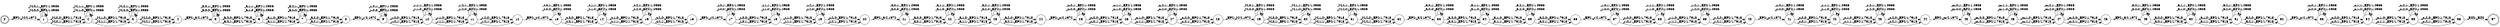 digraph FST {
rankdir = LR;
size = "22,17";
label = "";
center = 1;
orientation = Portrait;
ranksep = "0.4";
nodesep = "0.25";
0 [label = "0", shape = circle, style = bold, fontsize = 14]
	0 -> 1 [label = "_EPS:_M/2.1972", fontsize = 14];
1 [label = "1", shape = circle, style = solid, fontsize = 14]
	1 -> 1 [label = "_M-0-0:_EPS/1.0986", fontsize = 14];
	1 -> 1 [label = "_M-0-1:_EPS/1.0986", fontsize = 14];
	1 -> 2 [label = "_M-0-0:_EPS/1.7918", fontsize = 14];
	1 -> 2 [label = "_M-0-1:_EPS/1.7918", fontsize = 14];
2 [label = "2", shape = circle, style = solid, fontsize = 14]
	2 -> 2 [label = "_M-1-0:_EPS/1.0986", fontsize = 14];
	2 -> 2 [label = "_M-1-1:_EPS/1.0986", fontsize = 14];
	2 -> 3 [label = "_M-1-0:_EPS/1.7918", fontsize = 14];
	2 -> 3 [label = "_M-1-1:_EPS/1.7918", fontsize = 14];
3 [label = "3", shape = circle, style = solid, fontsize = 14]
	3 -> 3 [label = "_M-2-0:_EPS/1.0986", fontsize = 14];
	3 -> 3 [label = "_M-2-1:_EPS/1.0986", fontsize = 14];
	3 -> 4 [label = "_M-2-0:_EPS/1.7918", fontsize = 14];
	3 -> 4 [label = "_M-2-1:_EPS/1.7918", fontsize = 14];
4 [label = "4", shape = circle, style = solid, fontsize = 14]
	4 -> 5 [label = "_EPS:_a/2.1972", fontsize = 14];
5 [label = "5", shape = circle, style = solid, fontsize = 14]
	5 -> 5 [label = "_a-0-0:_EPS/1.0986", fontsize = 14];
	5 -> 5 [label = "_a-0-1:_EPS/1.0986", fontsize = 14];
	5 -> 6 [label = "_a-0-0:_EPS/1.7918", fontsize = 14];
	5 -> 6 [label = "_a-0-1:_EPS/1.7918", fontsize = 14];
6 [label = "6", shape = circle, style = solid, fontsize = 14]
	6 -> 6 [label = "_a-1-0:_EPS/1.0986", fontsize = 14];
	6 -> 6 [label = "_a-1-1:_EPS/1.0986", fontsize = 14];
	6 -> 7 [label = "_a-1-0:_EPS/1.7918", fontsize = 14];
	6 -> 7 [label = "_a-1-1:_EPS/1.7918", fontsize = 14];
7 [label = "7", shape = circle, style = solid, fontsize = 14]
	7 -> 7 [label = "_a-2-0:_EPS/1.0986", fontsize = 14];
	7 -> 7 [label = "_a-2-1:_EPS/1.0986", fontsize = 14];
	7 -> 8 [label = "_a-2-0:_EPS/1.7918", fontsize = 14];
	7 -> 8 [label = "_a-2-1:_EPS/1.7918", fontsize = 14];
8 [label = "8", shape = circle, style = solid, fontsize = 14]
	8 -> 9 [label = "_EPS:_r/2.1972", fontsize = 14];
9 [label = "9", shape = circle, style = solid, fontsize = 14]
	9 -> 9 [label = "_r-0-0:_EPS/1.0986", fontsize = 14];
	9 -> 9 [label = "_r-0-1:_EPS/1.0986", fontsize = 14];
	9 -> 10 [label = "_r-0-0:_EPS/1.7918", fontsize = 14];
	9 -> 10 [label = "_r-0-1:_EPS/1.7918", fontsize = 14];
10 [label = "10", shape = circle, style = solid, fontsize = 14]
	10 -> 10 [label = "_r-1-0:_EPS/1.0986", fontsize = 14];
	10 -> 10 [label = "_r-1-1:_EPS/1.0986", fontsize = 14];
	10 -> 11 [label = "_r-1-0:_EPS/1.7918", fontsize = 14];
	10 -> 11 [label = "_r-1-1:_EPS/1.7918", fontsize = 14];
11 [label = "11", shape = circle, style = solid, fontsize = 14]
	11 -> 11 [label = "_r-2-0:_EPS/1.0986", fontsize = 14];
	11 -> 11 [label = "_r-2-1:_EPS/1.0986", fontsize = 14];
	11 -> 12 [label = "_r-2-0:_EPS/1.7918", fontsize = 14];
	11 -> 12 [label = "_r-2-1:_EPS/1.7918", fontsize = 14];
12 [label = "12", shape = circle, style = solid, fontsize = 14]
	12 -> 13 [label = "_EPS:_t/2.1972", fontsize = 14];
13 [label = "13", shape = circle, style = solid, fontsize = 14]
	13 -> 13 [label = "_t-0-0:_EPS/1.0986", fontsize = 14];
	13 -> 13 [label = "_t-0-1:_EPS/1.0986", fontsize = 14];
	13 -> 14 [label = "_t-0-0:_EPS/1.7918", fontsize = 14];
	13 -> 14 [label = "_t-0-1:_EPS/1.7918", fontsize = 14];
14 [label = "14", shape = circle, style = solid, fontsize = 14]
	14 -> 14 [label = "_t-1-0:_EPS/1.0986", fontsize = 14];
	14 -> 14 [label = "_t-1-1:_EPS/1.0986", fontsize = 14];
	14 -> 15 [label = "_t-1-0:_EPS/1.7918", fontsize = 14];
	14 -> 15 [label = "_t-1-1:_EPS/1.7918", fontsize = 14];
15 [label = "15", shape = circle, style = solid, fontsize = 14]
	15 -> 15 [label = "_t-2-0:_EPS/1.0986", fontsize = 14];
	15 -> 15 [label = "_t-2-1:_EPS/1.0986", fontsize = 14];
	15 -> 16 [label = "_t-2-0:_EPS/1.7918", fontsize = 14];
	15 -> 16 [label = "_t-2-1:_EPS/1.7918", fontsize = 14];
16 [label = "16", shape = circle, style = solid, fontsize = 14]
	16 -> 17 [label = "_EPS:_i/2.1972", fontsize = 14];
17 [label = "17", shape = circle, style = solid, fontsize = 14]
	17 -> 17 [label = "_i-0-0:_EPS/1.0986", fontsize = 14];
	17 -> 17 [label = "_i-0-1:_EPS/1.0986", fontsize = 14];
	17 -> 18 [label = "_i-0-0:_EPS/1.7918", fontsize = 14];
	17 -> 18 [label = "_i-0-1:_EPS/1.7918", fontsize = 14];
18 [label = "18", shape = circle, style = solid, fontsize = 14]
	18 -> 18 [label = "_i-1-0:_EPS/1.0986", fontsize = 14];
	18 -> 18 [label = "_i-1-1:_EPS/1.0986", fontsize = 14];
	18 -> 19 [label = "_i-1-0:_EPS/1.7918", fontsize = 14];
	18 -> 19 [label = "_i-1-1:_EPS/1.7918", fontsize = 14];
19 [label = "19", shape = circle, style = solid, fontsize = 14]
	19 -> 19 [label = "_i-2-0:_EPS/1.0986", fontsize = 14];
	19 -> 19 [label = "_i-2-1:_EPS/1.0986", fontsize = 14];
	19 -> 20 [label = "_i-2-0:_EPS/1.7918", fontsize = 14];
	19 -> 20 [label = "_i-2-1:_EPS/1.7918", fontsize = 14];
20 [label = "20", shape = circle, style = solid, fontsize = 14]
	20 -> 21 [label = "_EPS:_a/2.1972", fontsize = 14];
21 [label = "21", shape = circle, style = solid, fontsize = 14]
	21 -> 21 [label = "_a-0-0:_EPS/1.0986", fontsize = 14];
	21 -> 21 [label = "_a-0-1:_EPS/1.0986", fontsize = 14];
	21 -> 22 [label = "_a-0-0:_EPS/1.7918", fontsize = 14];
	21 -> 22 [label = "_a-0-1:_EPS/1.7918", fontsize = 14];
22 [label = "22", shape = circle, style = solid, fontsize = 14]
	22 -> 22 [label = "_a-1-0:_EPS/1.0986", fontsize = 14];
	22 -> 22 [label = "_a-1-1:_EPS/1.0986", fontsize = 14];
	22 -> 23 [label = "_a-1-0:_EPS/1.7918", fontsize = 14];
	22 -> 23 [label = "_a-1-1:_EPS/1.7918", fontsize = 14];
23 [label = "23", shape = circle, style = solid, fontsize = 14]
	23 -> 23 [label = "_a-2-0:_EPS/1.0986", fontsize = 14];
	23 -> 23 [label = "_a-2-1:_EPS/1.0986", fontsize = 14];
	23 -> 24 [label = "_a-2-0:_EPS/1.7918", fontsize = 14];
	23 -> 24 [label = "_a-2-1:_EPS/1.7918", fontsize = 14];
24 [label = "24", shape = circle, style = solid, fontsize = 14]
	24 -> 25 [label = "_EPS:_n/2.1972", fontsize = 14];
25 [label = "25", shape = circle, style = solid, fontsize = 14]
	25 -> 25 [label = "_n-0-0:_EPS/1.0986", fontsize = 14];
	25 -> 25 [label = "_n-0-1:_EPS/1.0986", fontsize = 14];
	25 -> 26 [label = "_n-0-0:_EPS/1.7918", fontsize = 14];
	25 -> 26 [label = "_n-0-1:_EPS/1.7918", fontsize = 14];
26 [label = "26", shape = circle, style = solid, fontsize = 14]
	26 -> 26 [label = "_n-1-0:_EPS/1.0986", fontsize = 14];
	26 -> 26 [label = "_n-1-1:_EPS/1.0986", fontsize = 14];
	26 -> 27 [label = "_n-1-0:_EPS/1.7918", fontsize = 14];
	26 -> 27 [label = "_n-1-1:_EPS/1.7918", fontsize = 14];
27 [label = "27", shape = circle, style = solid, fontsize = 14]
	27 -> 27 [label = "_n-2-0:_EPS/1.0986", fontsize = 14];
	27 -> 27 [label = "_n-2-1:_EPS/1.0986", fontsize = 14];
	27 -> 28 [label = "_n-2-0:_EPS/1.7918", fontsize = 14];
	27 -> 28 [label = "_n-2-1:_EPS/1.7918", fontsize = 14];
28 [label = "28", shape = circle, style = solid, fontsize = 14]
	28 -> 29 [label = "_EPS:_M/2.1972", fontsize = 14];
29 [label = "29", shape = circle, style = solid, fontsize = 14]
	29 -> 29 [label = "_M-0-0:_EPS/1.0986", fontsize = 14];
	29 -> 29 [label = "_M-0-1:_EPS/1.0986", fontsize = 14];
	29 -> 30 [label = "_M-0-0:_EPS/1.7918", fontsize = 14];
	29 -> 30 [label = "_M-0-1:_EPS/1.7918", fontsize = 14];
30 [label = "30", shape = circle, style = solid, fontsize = 14]
	30 -> 30 [label = "_M-1-0:_EPS/1.0986", fontsize = 14];
	30 -> 30 [label = "_M-1-1:_EPS/1.0986", fontsize = 14];
	30 -> 31 [label = "_M-1-0:_EPS/1.7918", fontsize = 14];
	30 -> 31 [label = "_M-1-1:_EPS/1.7918", fontsize = 14];
31 [label = "31", shape = circle, style = solid, fontsize = 14]
	31 -> 31 [label = "_M-2-0:_EPS/1.0986", fontsize = 14];
	31 -> 31 [label = "_M-2-1:_EPS/1.0986", fontsize = 14];
	31 -> 32 [label = "_M-2-0:_EPS/1.7918", fontsize = 14];
	31 -> 32 [label = "_M-2-1:_EPS/1.7918", fontsize = 14];
32 [label = "32", shape = circle, style = solid, fontsize = 14]
	32 -> 33 [label = "_EPS:_a/2.1972", fontsize = 14];
33 [label = "33", shape = circle, style = solid, fontsize = 14]
	33 -> 33 [label = "_a-0-0:_EPS/1.0986", fontsize = 14];
	33 -> 33 [label = "_a-0-1:_EPS/1.0986", fontsize = 14];
	33 -> 34 [label = "_a-0-0:_EPS/1.7918", fontsize = 14];
	33 -> 34 [label = "_a-0-1:_EPS/1.7918", fontsize = 14];
34 [label = "34", shape = circle, style = solid, fontsize = 14]
	34 -> 34 [label = "_a-1-0:_EPS/1.0986", fontsize = 14];
	34 -> 34 [label = "_a-1-1:_EPS/1.0986", fontsize = 14];
	34 -> 35 [label = "_a-1-0:_EPS/1.7918", fontsize = 14];
	34 -> 35 [label = "_a-1-1:_EPS/1.7918", fontsize = 14];
35 [label = "35", shape = circle, style = solid, fontsize = 14]
	35 -> 35 [label = "_a-2-0:_EPS/1.0986", fontsize = 14];
	35 -> 35 [label = "_a-2-1:_EPS/1.0986", fontsize = 14];
	35 -> 36 [label = "_a-2-0:_EPS/1.7918", fontsize = 14];
	35 -> 36 [label = "_a-2-1:_EPS/1.7918", fontsize = 14];
36 [label = "36", shape = circle, style = solid, fontsize = 14]
	36 -> 37 [label = "_EPS:_r/2.1972", fontsize = 14];
37 [label = "37", shape = circle, style = solid, fontsize = 14]
	37 -> 37 [label = "_r-0-0:_EPS/1.0986", fontsize = 14];
	37 -> 37 [label = "_r-0-1:_EPS/1.0986", fontsize = 14];
	37 -> 38 [label = "_r-0-0:_EPS/1.7918", fontsize = 14];
	37 -> 38 [label = "_r-0-1:_EPS/1.7918", fontsize = 14];
38 [label = "38", shape = circle, style = solid, fontsize = 14]
	38 -> 38 [label = "_r-1-0:_EPS/1.0986", fontsize = 14];
	38 -> 38 [label = "_r-1-1:_EPS/1.0986", fontsize = 14];
	38 -> 39 [label = "_r-1-0:_EPS/1.7918", fontsize = 14];
	38 -> 39 [label = "_r-1-1:_EPS/1.7918", fontsize = 14];
39 [label = "39", shape = circle, style = solid, fontsize = 14]
	39 -> 39 [label = "_r-2-0:_EPS/1.0986", fontsize = 14];
	39 -> 39 [label = "_r-2-1:_EPS/1.0986", fontsize = 14];
	39 -> 40 [label = "_r-2-0:_EPS/1.7918", fontsize = 14];
	39 -> 40 [label = "_r-2-1:_EPS/1.7918", fontsize = 14];
40 [label = "40", shape = circle, style = solid, fontsize = 14]
	40 -> 41 [label = "_EPS:_s/2.1972", fontsize = 14];
41 [label = "41", shape = circle, style = solid, fontsize = 14]
	41 -> 41 [label = "_s-0-0:_EPS/1.0986", fontsize = 14];
	41 -> 41 [label = "_s-0-1:_EPS/1.0986", fontsize = 14];
	41 -> 42 [label = "_s-0-0:_EPS/1.7918", fontsize = 14];
	41 -> 42 [label = "_s-0-1:_EPS/1.7918", fontsize = 14];
42 [label = "42", shape = circle, style = solid, fontsize = 14]
	42 -> 42 [label = "_s-1-0:_EPS/1.0986", fontsize = 14];
	42 -> 42 [label = "_s-1-1:_EPS/1.0986", fontsize = 14];
	42 -> 43 [label = "_s-1-0:_EPS/1.7918", fontsize = 14];
	42 -> 43 [label = "_s-1-1:_EPS/1.7918", fontsize = 14];
43 [label = "43", shape = circle, style = solid, fontsize = 14]
	43 -> 43 [label = "_s-2-0:_EPS/1.0986", fontsize = 14];
	43 -> 43 [label = "_s-2-1:_EPS/1.0986", fontsize = 14];
	43 -> 44 [label = "_s-2-0:_EPS/1.7918", fontsize = 14];
	43 -> 44 [label = "_s-2-1:_EPS/1.7918", fontsize = 14];
44 [label = "44", shape = circle, style = solid, fontsize = 14]
	44 -> 45 [label = "_EPS:_m/2.1972", fontsize = 14];
45 [label = "45", shape = circle, style = solid, fontsize = 14]
	45 -> 45 [label = "_m-0-0:_EPS/1.0986", fontsize = 14];
	45 -> 45 [label = "_m-0-1:_EPS/1.0986", fontsize = 14];
	45 -> 46 [label = "_m-0-0:_EPS/1.7918", fontsize = 14];
	45 -> 46 [label = "_m-0-1:_EPS/1.7918", fontsize = 14];
46 [label = "46", shape = circle, style = solid, fontsize = 14]
	46 -> 46 [label = "_m-1-0:_EPS/1.0986", fontsize = 14];
	46 -> 46 [label = "_m-1-1:_EPS/1.0986", fontsize = 14];
	46 -> 47 [label = "_m-1-0:_EPS/1.7918", fontsize = 14];
	46 -> 47 [label = "_m-1-1:_EPS/1.7918", fontsize = 14];
47 [label = "47", shape = circle, style = solid, fontsize = 14]
	47 -> 47 [label = "_m-2-0:_EPS/1.0986", fontsize = 14];
	47 -> 47 [label = "_m-2-1:_EPS/1.0986", fontsize = 14];
	47 -> 48 [label = "_m-2-0:_EPS/1.7918", fontsize = 14];
	47 -> 48 [label = "_m-2-1:_EPS/1.7918", fontsize = 14];
48 [label = "48", shape = circle, style = solid, fontsize = 14]
	48 -> 49 [label = "_EPS:_a/2.1972", fontsize = 14];
49 [label = "49", shape = circle, style = solid, fontsize = 14]
	49 -> 49 [label = "_a-0-0:_EPS/1.0986", fontsize = 14];
	49 -> 49 [label = "_a-0-1:_EPS/1.0986", fontsize = 14];
	49 -> 50 [label = "_a-0-0:_EPS/1.7918", fontsize = 14];
	49 -> 50 [label = "_a-0-1:_EPS/1.7918", fontsize = 14];
50 [label = "50", shape = circle, style = solid, fontsize = 14]
	50 -> 50 [label = "_a-1-0:_EPS/1.0986", fontsize = 14];
	50 -> 50 [label = "_a-1-1:_EPS/1.0986", fontsize = 14];
	50 -> 51 [label = "_a-1-0:_EPS/1.7918", fontsize = 14];
	50 -> 51 [label = "_a-1-1:_EPS/1.7918", fontsize = 14];
51 [label = "51", shape = circle, style = solid, fontsize = 14]
	51 -> 51 [label = "_a-2-0:_EPS/1.0986", fontsize = 14];
	51 -> 51 [label = "_a-2-1:_EPS/1.0986", fontsize = 14];
	51 -> 52 [label = "_a-2-0:_EPS/1.7918", fontsize = 14];
	51 -> 52 [label = "_a-2-1:_EPS/1.7918", fontsize = 14];
52 [label = "52", shape = circle, style = solid, fontsize = 14]
	52 -> 53 [label = "_EPS:_n/2.1972", fontsize = 14];
53 [label = "53", shape = circle, style = solid, fontsize = 14]
	53 -> 53 [label = "_n-0-0:_EPS/1.0986", fontsize = 14];
	53 -> 53 [label = "_n-0-1:_EPS/1.0986", fontsize = 14];
	53 -> 54 [label = "_n-0-0:_EPS/1.7918", fontsize = 14];
	53 -> 54 [label = "_n-0-1:_EPS/1.7918", fontsize = 14];
54 [label = "54", shape = circle, style = solid, fontsize = 14]
	54 -> 54 [label = "_n-1-0:_EPS/1.0986", fontsize = 14];
	54 -> 54 [label = "_n-1-1:_EPS/1.0986", fontsize = 14];
	54 -> 55 [label = "_n-1-0:_EPS/1.7918", fontsize = 14];
	54 -> 55 [label = "_n-1-1:_EPS/1.7918", fontsize = 14];
55 [label = "55", shape = circle, style = solid, fontsize = 14]
	55 -> 55 [label = "_n-2-0:_EPS/1.0986", fontsize = 14];
	55 -> 55 [label = "_n-2-1:_EPS/1.0986", fontsize = 14];
	55 -> 56 [label = "_n-2-0:_EPS/1.7918", fontsize = 14];
	55 -> 56 [label = "_n-2-1:_EPS/1.7918", fontsize = 14];
56 [label = "56", shape = circle, style = solid, fontsize = 14]
	56 -> 57 [label = "_EOS:_EOS", fontsize = 14];
57 [label = "57", shape = doublecircle, style = solid, fontsize = 14]
}
